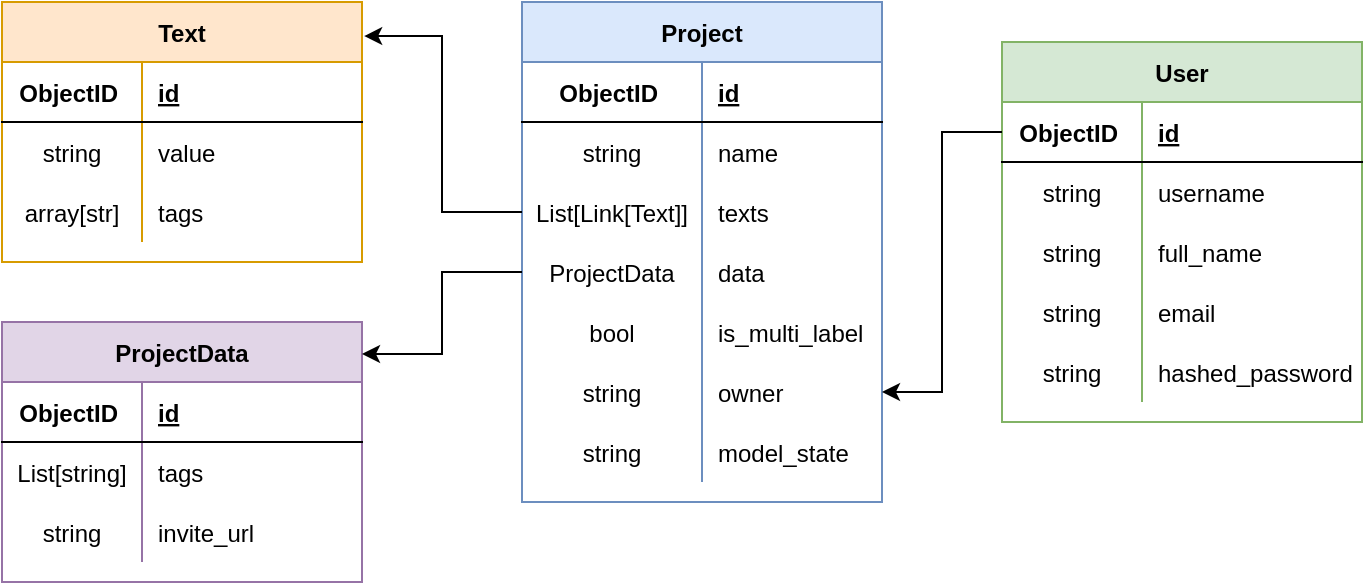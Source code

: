 <mxfile version="18.0.6" type="device"><diagram id="DXqrAYOcJONP6SgbIMV5" name="Page-1"><mxGraphModel dx="1419" dy="1190" grid="1" gridSize="10" guides="1" tooltips="1" connect="1" arrows="1" fold="1" page="1" pageScale="1" pageWidth="850" pageHeight="1100" math="0" shadow="0"><root><mxCell id="0"/><mxCell id="1" parent="0"/><mxCell id="UOVN6A7K7Fy7rsjr5w1r-5" value="User" style="shape=table;startSize=30;container=1;collapsible=1;childLayout=tableLayout;fixedRows=1;rowLines=0;fontStyle=1;align=center;resizeLast=1;fillColor=#d5e8d4;strokeColor=#82b366;" parent="1" vertex="1"><mxGeometry x="620" y="50" width="180" height="190" as="geometry"/></mxCell><mxCell id="UOVN6A7K7Fy7rsjr5w1r-6" value="" style="shape=tableRow;horizontal=0;startSize=0;swimlaneHead=0;swimlaneBody=0;fillColor=none;collapsible=0;dropTarget=0;points=[[0,0.5],[1,0.5]];portConstraint=eastwest;top=0;left=0;right=0;bottom=1;" parent="UOVN6A7K7Fy7rsjr5w1r-5" vertex="1"><mxGeometry y="30" width="180" height="30" as="geometry"/></mxCell><mxCell id="UOVN6A7K7Fy7rsjr5w1r-7" value="ObjectID " style="shape=partialRectangle;connectable=0;fillColor=none;top=0;left=0;bottom=0;right=0;fontStyle=1;overflow=hidden;" parent="UOVN6A7K7Fy7rsjr5w1r-6" vertex="1"><mxGeometry width="70" height="30" as="geometry"><mxRectangle width="70" height="30" as="alternateBounds"/></mxGeometry></mxCell><mxCell id="UOVN6A7K7Fy7rsjr5w1r-8" value="id" style="shape=partialRectangle;connectable=0;fillColor=none;top=0;left=0;bottom=0;right=0;align=left;spacingLeft=6;fontStyle=5;overflow=hidden;" parent="UOVN6A7K7Fy7rsjr5w1r-6" vertex="1"><mxGeometry x="70" width="110" height="30" as="geometry"><mxRectangle width="110" height="30" as="alternateBounds"/></mxGeometry></mxCell><mxCell id="UOVN6A7K7Fy7rsjr5w1r-9" value="" style="shape=tableRow;horizontal=0;startSize=0;swimlaneHead=0;swimlaneBody=0;fillColor=none;collapsible=0;dropTarget=0;points=[[0,0.5],[1,0.5]];portConstraint=eastwest;top=0;left=0;right=0;bottom=0;" parent="UOVN6A7K7Fy7rsjr5w1r-5" vertex="1"><mxGeometry y="60" width="180" height="30" as="geometry"/></mxCell><mxCell id="UOVN6A7K7Fy7rsjr5w1r-10" value="string" style="shape=partialRectangle;connectable=0;fillColor=none;top=0;left=0;bottom=0;right=0;editable=1;overflow=hidden;" parent="UOVN6A7K7Fy7rsjr5w1r-9" vertex="1"><mxGeometry width="70" height="30" as="geometry"><mxRectangle width="70" height="30" as="alternateBounds"/></mxGeometry></mxCell><mxCell id="UOVN6A7K7Fy7rsjr5w1r-11" value="username" style="shape=partialRectangle;connectable=0;fillColor=none;top=0;left=0;bottom=0;right=0;align=left;spacingLeft=6;overflow=hidden;" parent="UOVN6A7K7Fy7rsjr5w1r-9" vertex="1"><mxGeometry x="70" width="110" height="30" as="geometry"><mxRectangle width="110" height="30" as="alternateBounds"/></mxGeometry></mxCell><mxCell id="UOVN6A7K7Fy7rsjr5w1r-12" value="" style="shape=tableRow;horizontal=0;startSize=0;swimlaneHead=0;swimlaneBody=0;fillColor=none;collapsible=0;dropTarget=0;points=[[0,0.5],[1,0.5]];portConstraint=eastwest;top=0;left=0;right=0;bottom=0;" parent="UOVN6A7K7Fy7rsjr5w1r-5" vertex="1"><mxGeometry y="90" width="180" height="30" as="geometry"/></mxCell><mxCell id="UOVN6A7K7Fy7rsjr5w1r-13" value="string" style="shape=partialRectangle;connectable=0;fillColor=none;top=0;left=0;bottom=0;right=0;editable=1;overflow=hidden;" parent="UOVN6A7K7Fy7rsjr5w1r-12" vertex="1"><mxGeometry width="70" height="30" as="geometry"><mxRectangle width="70" height="30" as="alternateBounds"/></mxGeometry></mxCell><mxCell id="UOVN6A7K7Fy7rsjr5w1r-14" value="full_name" style="shape=partialRectangle;connectable=0;fillColor=none;top=0;left=0;bottom=0;right=0;align=left;spacingLeft=6;overflow=hidden;" parent="UOVN6A7K7Fy7rsjr5w1r-12" vertex="1"><mxGeometry x="70" width="110" height="30" as="geometry"><mxRectangle width="110" height="30" as="alternateBounds"/></mxGeometry></mxCell><mxCell id="UOVN6A7K7Fy7rsjr5w1r-15" value="" style="shape=tableRow;horizontal=0;startSize=0;swimlaneHead=0;swimlaneBody=0;fillColor=none;collapsible=0;dropTarget=0;points=[[0,0.5],[1,0.5]];portConstraint=eastwest;top=0;left=0;right=0;bottom=0;" parent="UOVN6A7K7Fy7rsjr5w1r-5" vertex="1"><mxGeometry y="120" width="180" height="30" as="geometry"/></mxCell><mxCell id="UOVN6A7K7Fy7rsjr5w1r-16" value="string" style="shape=partialRectangle;connectable=0;fillColor=none;top=0;left=0;bottom=0;right=0;editable=1;overflow=hidden;" parent="UOVN6A7K7Fy7rsjr5w1r-15" vertex="1"><mxGeometry width="70" height="30" as="geometry"><mxRectangle width="70" height="30" as="alternateBounds"/></mxGeometry></mxCell><mxCell id="UOVN6A7K7Fy7rsjr5w1r-17" value="email" style="shape=partialRectangle;connectable=0;fillColor=none;top=0;left=0;bottom=0;right=0;align=left;spacingLeft=6;overflow=hidden;" parent="UOVN6A7K7Fy7rsjr5w1r-15" vertex="1"><mxGeometry x="70" width="110" height="30" as="geometry"><mxRectangle width="110" height="30" as="alternateBounds"/></mxGeometry></mxCell><mxCell id="UOVN6A7K7Fy7rsjr5w1r-18" value="" style="shape=tableRow;horizontal=0;startSize=0;swimlaneHead=0;swimlaneBody=0;fillColor=none;collapsible=0;dropTarget=0;points=[[0,0.5],[1,0.5]];portConstraint=eastwest;top=0;left=0;right=0;bottom=0;" parent="UOVN6A7K7Fy7rsjr5w1r-5" vertex="1"><mxGeometry y="150" width="180" height="30" as="geometry"/></mxCell><mxCell id="UOVN6A7K7Fy7rsjr5w1r-19" value="string" style="shape=partialRectangle;connectable=0;fillColor=none;top=0;left=0;bottom=0;right=0;editable=1;overflow=hidden;" parent="UOVN6A7K7Fy7rsjr5w1r-18" vertex="1"><mxGeometry width="70" height="30" as="geometry"><mxRectangle width="70" height="30" as="alternateBounds"/></mxGeometry></mxCell><mxCell id="UOVN6A7K7Fy7rsjr5w1r-20" value="hashed_password" style="shape=partialRectangle;connectable=0;fillColor=none;top=0;left=0;bottom=0;right=0;align=left;spacingLeft=6;overflow=hidden;" parent="UOVN6A7K7Fy7rsjr5w1r-18" vertex="1"><mxGeometry x="70" width="110" height="30" as="geometry"><mxRectangle width="110" height="30" as="alternateBounds"/></mxGeometry></mxCell><mxCell id="UOVN6A7K7Fy7rsjr5w1r-21" value="Text" style="shape=table;startSize=30;container=1;collapsible=1;childLayout=tableLayout;fixedRows=1;rowLines=0;fontStyle=1;align=center;resizeLast=1;fillColor=#ffe6cc;strokeColor=#d79b00;" parent="1" vertex="1"><mxGeometry x="120" y="30" width="180" height="130" as="geometry"/></mxCell><mxCell id="UOVN6A7K7Fy7rsjr5w1r-22" value="" style="shape=tableRow;horizontal=0;startSize=0;swimlaneHead=0;swimlaneBody=0;fillColor=none;collapsible=0;dropTarget=0;points=[[0,0.5],[1,0.5]];portConstraint=eastwest;top=0;left=0;right=0;bottom=1;" parent="UOVN6A7K7Fy7rsjr5w1r-21" vertex="1"><mxGeometry y="30" width="180" height="30" as="geometry"/></mxCell><mxCell id="UOVN6A7K7Fy7rsjr5w1r-23" value="ObjectID " style="shape=partialRectangle;connectable=0;fillColor=none;top=0;left=0;bottom=0;right=0;fontStyle=1;overflow=hidden;" parent="UOVN6A7K7Fy7rsjr5w1r-22" vertex="1"><mxGeometry width="70" height="30" as="geometry"><mxRectangle width="70" height="30" as="alternateBounds"/></mxGeometry></mxCell><mxCell id="UOVN6A7K7Fy7rsjr5w1r-24" value="id" style="shape=partialRectangle;connectable=0;fillColor=none;top=0;left=0;bottom=0;right=0;align=left;spacingLeft=6;fontStyle=5;overflow=hidden;" parent="UOVN6A7K7Fy7rsjr5w1r-22" vertex="1"><mxGeometry x="70" width="110" height="30" as="geometry"><mxRectangle width="110" height="30" as="alternateBounds"/></mxGeometry></mxCell><mxCell id="UOVN6A7K7Fy7rsjr5w1r-25" value="" style="shape=tableRow;horizontal=0;startSize=0;swimlaneHead=0;swimlaneBody=0;fillColor=none;collapsible=0;dropTarget=0;points=[[0,0.5],[1,0.5]];portConstraint=eastwest;top=0;left=0;right=0;bottom=0;" parent="UOVN6A7K7Fy7rsjr5w1r-21" vertex="1"><mxGeometry y="60" width="180" height="30" as="geometry"/></mxCell><mxCell id="UOVN6A7K7Fy7rsjr5w1r-26" value="string" style="shape=partialRectangle;connectable=0;fillColor=none;top=0;left=0;bottom=0;right=0;editable=1;overflow=hidden;" parent="UOVN6A7K7Fy7rsjr5w1r-25" vertex="1"><mxGeometry width="70" height="30" as="geometry"><mxRectangle width="70" height="30" as="alternateBounds"/></mxGeometry></mxCell><mxCell id="UOVN6A7K7Fy7rsjr5w1r-27" value="value" style="shape=partialRectangle;connectable=0;fillColor=none;top=0;left=0;bottom=0;right=0;align=left;spacingLeft=6;overflow=hidden;" parent="UOVN6A7K7Fy7rsjr5w1r-25" vertex="1"><mxGeometry x="70" width="110" height="30" as="geometry"><mxRectangle width="110" height="30" as="alternateBounds"/></mxGeometry></mxCell><mxCell id="UOVN6A7K7Fy7rsjr5w1r-28" value="" style="shape=tableRow;horizontal=0;startSize=0;swimlaneHead=0;swimlaneBody=0;fillColor=none;collapsible=0;dropTarget=0;points=[[0,0.5],[1,0.5]];portConstraint=eastwest;top=0;left=0;right=0;bottom=0;" parent="UOVN6A7K7Fy7rsjr5w1r-21" vertex="1"><mxGeometry y="90" width="180" height="30" as="geometry"/></mxCell><mxCell id="UOVN6A7K7Fy7rsjr5w1r-29" value="array[str]" style="shape=partialRectangle;connectable=0;fillColor=none;top=0;left=0;bottom=0;right=0;editable=1;overflow=hidden;" parent="UOVN6A7K7Fy7rsjr5w1r-28" vertex="1"><mxGeometry width="70" height="30" as="geometry"><mxRectangle width="70" height="30" as="alternateBounds"/></mxGeometry></mxCell><mxCell id="UOVN6A7K7Fy7rsjr5w1r-30" value="tags" style="shape=partialRectangle;connectable=0;fillColor=none;top=0;left=0;bottom=0;right=0;align=left;spacingLeft=6;overflow=hidden;" parent="UOVN6A7K7Fy7rsjr5w1r-28" vertex="1"><mxGeometry x="70" width="110" height="30" as="geometry"><mxRectangle width="110" height="30" as="alternateBounds"/></mxGeometry></mxCell><mxCell id="UOVN6A7K7Fy7rsjr5w1r-37" value="Project" style="shape=table;startSize=30;container=1;collapsible=1;childLayout=tableLayout;fixedRows=1;rowLines=0;fontStyle=1;align=center;resizeLast=1;fillColor=#dae8fc;strokeColor=#6c8ebf;" parent="1" vertex="1"><mxGeometry x="380" y="30" width="180" height="250" as="geometry"/></mxCell><mxCell id="UOVN6A7K7Fy7rsjr5w1r-38" value="" style="shape=tableRow;horizontal=0;startSize=0;swimlaneHead=0;swimlaneBody=0;fillColor=none;collapsible=0;dropTarget=0;points=[[0,0.5],[1,0.5]];portConstraint=eastwest;top=0;left=0;right=0;bottom=1;" parent="UOVN6A7K7Fy7rsjr5w1r-37" vertex="1"><mxGeometry y="30" width="180" height="30" as="geometry"/></mxCell><mxCell id="UOVN6A7K7Fy7rsjr5w1r-39" value="ObjectID " style="shape=partialRectangle;connectable=0;fillColor=none;top=0;left=0;bottom=0;right=0;fontStyle=1;overflow=hidden;" parent="UOVN6A7K7Fy7rsjr5w1r-38" vertex="1"><mxGeometry width="90" height="30" as="geometry"><mxRectangle width="90" height="30" as="alternateBounds"/></mxGeometry></mxCell><mxCell id="UOVN6A7K7Fy7rsjr5w1r-40" value="id" style="shape=partialRectangle;connectable=0;fillColor=none;top=0;left=0;bottom=0;right=0;align=left;spacingLeft=6;fontStyle=5;overflow=hidden;" parent="UOVN6A7K7Fy7rsjr5w1r-38" vertex="1"><mxGeometry x="90" width="90" height="30" as="geometry"><mxRectangle width="90" height="30" as="alternateBounds"/></mxGeometry></mxCell><mxCell id="UOVN6A7K7Fy7rsjr5w1r-41" value="" style="shape=tableRow;horizontal=0;startSize=0;swimlaneHead=0;swimlaneBody=0;fillColor=none;collapsible=0;dropTarget=0;points=[[0,0.5],[1,0.5]];portConstraint=eastwest;top=0;left=0;right=0;bottom=0;" parent="UOVN6A7K7Fy7rsjr5w1r-37" vertex="1"><mxGeometry y="60" width="180" height="30" as="geometry"/></mxCell><mxCell id="UOVN6A7K7Fy7rsjr5w1r-42" value="string" style="shape=partialRectangle;connectable=0;fillColor=none;top=0;left=0;bottom=0;right=0;editable=1;overflow=hidden;" parent="UOVN6A7K7Fy7rsjr5w1r-41" vertex="1"><mxGeometry width="90" height="30" as="geometry"><mxRectangle width="90" height="30" as="alternateBounds"/></mxGeometry></mxCell><mxCell id="UOVN6A7K7Fy7rsjr5w1r-43" value="name" style="shape=partialRectangle;connectable=0;fillColor=none;top=0;left=0;bottom=0;right=0;align=left;spacingLeft=6;overflow=hidden;" parent="UOVN6A7K7Fy7rsjr5w1r-41" vertex="1"><mxGeometry x="90" width="90" height="30" as="geometry"><mxRectangle width="90" height="30" as="alternateBounds"/></mxGeometry></mxCell><mxCell id="UOVN6A7K7Fy7rsjr5w1r-44" value="" style="shape=tableRow;horizontal=0;startSize=0;swimlaneHead=0;swimlaneBody=0;fillColor=none;collapsible=0;dropTarget=0;points=[[0,0.5],[1,0.5]];portConstraint=eastwest;top=0;left=0;right=0;bottom=0;" parent="UOVN6A7K7Fy7rsjr5w1r-37" vertex="1"><mxGeometry y="90" width="180" height="30" as="geometry"/></mxCell><mxCell id="UOVN6A7K7Fy7rsjr5w1r-45" value="List[Link[Text]]" style="shape=partialRectangle;connectable=0;fillColor=none;top=0;left=0;bottom=0;right=0;editable=1;overflow=hidden;" parent="UOVN6A7K7Fy7rsjr5w1r-44" vertex="1"><mxGeometry width="90" height="30" as="geometry"><mxRectangle width="90" height="30" as="alternateBounds"/></mxGeometry></mxCell><mxCell id="UOVN6A7K7Fy7rsjr5w1r-46" value="texts" style="shape=partialRectangle;connectable=0;fillColor=none;top=0;left=0;bottom=0;right=0;align=left;spacingLeft=6;overflow=hidden;" parent="UOVN6A7K7Fy7rsjr5w1r-44" vertex="1"><mxGeometry x="90" width="90" height="30" as="geometry"><mxRectangle width="90" height="30" as="alternateBounds"/></mxGeometry></mxCell><mxCell id="UOVN6A7K7Fy7rsjr5w1r-53" value="" style="shape=tableRow;horizontal=0;startSize=0;swimlaneHead=0;swimlaneBody=0;fillColor=none;collapsible=0;dropTarget=0;points=[[0,0.5],[1,0.5]];portConstraint=eastwest;top=0;left=0;right=0;bottom=0;" parent="UOVN6A7K7Fy7rsjr5w1r-37" vertex="1"><mxGeometry y="120" width="180" height="30" as="geometry"/></mxCell><mxCell id="UOVN6A7K7Fy7rsjr5w1r-54" value="ProjectData" style="shape=partialRectangle;connectable=0;fillColor=none;top=0;left=0;bottom=0;right=0;editable=1;overflow=hidden;" parent="UOVN6A7K7Fy7rsjr5w1r-53" vertex="1"><mxGeometry width="90" height="30" as="geometry"><mxRectangle width="90" height="30" as="alternateBounds"/></mxGeometry></mxCell><mxCell id="UOVN6A7K7Fy7rsjr5w1r-55" value="data" style="shape=partialRectangle;connectable=0;fillColor=none;top=0;left=0;bottom=0;right=0;align=left;spacingLeft=6;overflow=hidden;" parent="UOVN6A7K7Fy7rsjr5w1r-53" vertex="1"><mxGeometry x="90" width="90" height="30" as="geometry"><mxRectangle width="90" height="30" as="alternateBounds"/></mxGeometry></mxCell><mxCell id="UOVN6A7K7Fy7rsjr5w1r-56" value="" style="shape=tableRow;horizontal=0;startSize=0;swimlaneHead=0;swimlaneBody=0;fillColor=none;collapsible=0;dropTarget=0;points=[[0,0.5],[1,0.5]];portConstraint=eastwest;top=0;left=0;right=0;bottom=0;" parent="UOVN6A7K7Fy7rsjr5w1r-37" vertex="1"><mxGeometry y="150" width="180" height="30" as="geometry"/></mxCell><mxCell id="UOVN6A7K7Fy7rsjr5w1r-57" value="bool" style="shape=partialRectangle;connectable=0;fillColor=none;top=0;left=0;bottom=0;right=0;editable=1;overflow=hidden;" parent="UOVN6A7K7Fy7rsjr5w1r-56" vertex="1"><mxGeometry width="90" height="30" as="geometry"><mxRectangle width="90" height="30" as="alternateBounds"/></mxGeometry></mxCell><mxCell id="UOVN6A7K7Fy7rsjr5w1r-58" value="is_multi_label" style="shape=partialRectangle;connectable=0;fillColor=none;top=0;left=0;bottom=0;right=0;align=left;spacingLeft=6;overflow=hidden;" parent="UOVN6A7K7Fy7rsjr5w1r-56" vertex="1"><mxGeometry x="90" width="90" height="30" as="geometry"><mxRectangle width="90" height="30" as="alternateBounds"/></mxGeometry></mxCell><mxCell id="UOVN6A7K7Fy7rsjr5w1r-59" value="" style="shape=tableRow;horizontal=0;startSize=0;swimlaneHead=0;swimlaneBody=0;fillColor=none;collapsible=0;dropTarget=0;points=[[0,0.5],[1,0.5]];portConstraint=eastwest;top=0;left=0;right=0;bottom=0;" parent="UOVN6A7K7Fy7rsjr5w1r-37" vertex="1"><mxGeometry y="180" width="180" height="30" as="geometry"/></mxCell><mxCell id="UOVN6A7K7Fy7rsjr5w1r-60" value="string" style="shape=partialRectangle;connectable=0;fillColor=none;top=0;left=0;bottom=0;right=0;editable=1;overflow=hidden;" parent="UOVN6A7K7Fy7rsjr5w1r-59" vertex="1"><mxGeometry width="90" height="30" as="geometry"><mxRectangle width="90" height="30" as="alternateBounds"/></mxGeometry></mxCell><mxCell id="UOVN6A7K7Fy7rsjr5w1r-61" value="owner" style="shape=partialRectangle;connectable=0;fillColor=none;top=0;left=0;bottom=0;right=0;align=left;spacingLeft=6;overflow=hidden;" parent="UOVN6A7K7Fy7rsjr5w1r-59" vertex="1"><mxGeometry x="90" width="90" height="30" as="geometry"><mxRectangle width="90" height="30" as="alternateBounds"/></mxGeometry></mxCell><mxCell id="UOVN6A7K7Fy7rsjr5w1r-62" value="" style="shape=tableRow;horizontal=0;startSize=0;swimlaneHead=0;swimlaneBody=0;fillColor=none;collapsible=0;dropTarget=0;points=[[0,0.5],[1,0.5]];portConstraint=eastwest;top=0;left=0;right=0;bottom=0;" parent="UOVN6A7K7Fy7rsjr5w1r-37" vertex="1"><mxGeometry y="210" width="180" height="30" as="geometry"/></mxCell><mxCell id="UOVN6A7K7Fy7rsjr5w1r-63" value="string" style="shape=partialRectangle;connectable=0;fillColor=none;top=0;left=0;bottom=0;right=0;editable=1;overflow=hidden;" parent="UOVN6A7K7Fy7rsjr5w1r-62" vertex="1"><mxGeometry width="90" height="30" as="geometry"><mxRectangle width="90" height="30" as="alternateBounds"/></mxGeometry></mxCell><mxCell id="UOVN6A7K7Fy7rsjr5w1r-64" value="model_state" style="shape=partialRectangle;connectable=0;fillColor=none;top=0;left=0;bottom=0;right=0;align=left;spacingLeft=6;overflow=hidden;" parent="UOVN6A7K7Fy7rsjr5w1r-62" vertex="1"><mxGeometry x="90" width="90" height="30" as="geometry"><mxRectangle width="90" height="30" as="alternateBounds"/></mxGeometry></mxCell><mxCell id="Koqa_likWUXYZ_TF08IQ-1" value="ProjectData" style="shape=table;startSize=30;container=1;collapsible=1;childLayout=tableLayout;fixedRows=1;rowLines=0;fontStyle=1;align=center;resizeLast=1;fillColor=#e1d5e7;strokeColor=#9673a6;" parent="1" vertex="1"><mxGeometry x="120" y="190" width="180" height="130" as="geometry"/></mxCell><mxCell id="Koqa_likWUXYZ_TF08IQ-2" value="" style="shape=tableRow;horizontal=0;startSize=0;swimlaneHead=0;swimlaneBody=0;fillColor=none;collapsible=0;dropTarget=0;points=[[0,0.5],[1,0.5]];portConstraint=eastwest;top=0;left=0;right=0;bottom=1;" parent="Koqa_likWUXYZ_TF08IQ-1" vertex="1"><mxGeometry y="30" width="180" height="30" as="geometry"/></mxCell><mxCell id="Koqa_likWUXYZ_TF08IQ-3" value="ObjectID " style="shape=partialRectangle;connectable=0;fillColor=none;top=0;left=0;bottom=0;right=0;fontStyle=1;overflow=hidden;" parent="Koqa_likWUXYZ_TF08IQ-2" vertex="1"><mxGeometry width="70" height="30" as="geometry"><mxRectangle width="70" height="30" as="alternateBounds"/></mxGeometry></mxCell><mxCell id="Koqa_likWUXYZ_TF08IQ-4" value="id" style="shape=partialRectangle;connectable=0;fillColor=none;top=0;left=0;bottom=0;right=0;align=left;spacingLeft=6;fontStyle=5;overflow=hidden;" parent="Koqa_likWUXYZ_TF08IQ-2" vertex="1"><mxGeometry x="70" width="110" height="30" as="geometry"><mxRectangle width="110" height="30" as="alternateBounds"/></mxGeometry></mxCell><mxCell id="Koqa_likWUXYZ_TF08IQ-5" value="" style="shape=tableRow;horizontal=0;startSize=0;swimlaneHead=0;swimlaneBody=0;fillColor=none;collapsible=0;dropTarget=0;points=[[0,0.5],[1,0.5]];portConstraint=eastwest;top=0;left=0;right=0;bottom=0;" parent="Koqa_likWUXYZ_TF08IQ-1" vertex="1"><mxGeometry y="60" width="180" height="30" as="geometry"/></mxCell><mxCell id="Koqa_likWUXYZ_TF08IQ-6" value="List[string]" style="shape=partialRectangle;connectable=0;fillColor=none;top=0;left=0;bottom=0;right=0;editable=1;overflow=hidden;" parent="Koqa_likWUXYZ_TF08IQ-5" vertex="1"><mxGeometry width="70" height="30" as="geometry"><mxRectangle width="70" height="30" as="alternateBounds"/></mxGeometry></mxCell><mxCell id="Koqa_likWUXYZ_TF08IQ-7" value="tags" style="shape=partialRectangle;connectable=0;fillColor=none;top=0;left=0;bottom=0;right=0;align=left;spacingLeft=6;overflow=hidden;" parent="Koqa_likWUXYZ_TF08IQ-5" vertex="1"><mxGeometry x="70" width="110" height="30" as="geometry"><mxRectangle width="110" height="30" as="alternateBounds"/></mxGeometry></mxCell><mxCell id="Koqa_likWUXYZ_TF08IQ-8" value="" style="shape=tableRow;horizontal=0;startSize=0;swimlaneHead=0;swimlaneBody=0;fillColor=none;collapsible=0;dropTarget=0;points=[[0,0.5],[1,0.5]];portConstraint=eastwest;top=0;left=0;right=0;bottom=0;" parent="Koqa_likWUXYZ_TF08IQ-1" vertex="1"><mxGeometry y="90" width="180" height="30" as="geometry"/></mxCell><mxCell id="Koqa_likWUXYZ_TF08IQ-9" value="string" style="shape=partialRectangle;connectable=0;fillColor=none;top=0;left=0;bottom=0;right=0;editable=1;overflow=hidden;" parent="Koqa_likWUXYZ_TF08IQ-8" vertex="1"><mxGeometry width="70" height="30" as="geometry"><mxRectangle width="70" height="30" as="alternateBounds"/></mxGeometry></mxCell><mxCell id="Koqa_likWUXYZ_TF08IQ-10" value="invite_url" style="shape=partialRectangle;connectable=0;fillColor=none;top=0;left=0;bottom=0;right=0;align=left;spacingLeft=6;overflow=hidden;" parent="Koqa_likWUXYZ_TF08IQ-8" vertex="1"><mxGeometry x="70" width="110" height="30" as="geometry"><mxRectangle width="110" height="30" as="alternateBounds"/></mxGeometry></mxCell><mxCell id="Koqa_likWUXYZ_TF08IQ-11" style="edgeStyle=orthogonalEdgeStyle;rounded=0;orthogonalLoop=1;jettySize=auto;html=1;exitX=0;exitY=0.5;exitDx=0;exitDy=0;entryX=1;entryY=0.123;entryDx=0;entryDy=0;entryPerimeter=0;" parent="1" source="UOVN6A7K7Fy7rsjr5w1r-53" target="Koqa_likWUXYZ_TF08IQ-1" edge="1"><mxGeometry relative="1" as="geometry"/></mxCell><mxCell id="Koqa_likWUXYZ_TF08IQ-12" style="edgeStyle=orthogonalEdgeStyle;rounded=0;orthogonalLoop=1;jettySize=auto;html=1;exitX=0;exitY=0.5;exitDx=0;exitDy=0;entryX=1.006;entryY=0.131;entryDx=0;entryDy=0;entryPerimeter=0;" parent="1" source="UOVN6A7K7Fy7rsjr5w1r-44" target="UOVN6A7K7Fy7rsjr5w1r-21" edge="1"><mxGeometry relative="1" as="geometry"/></mxCell><mxCell id="KtYL3MYrl6kIXu1itGQa-3" style="edgeStyle=orthogonalEdgeStyle;rounded=0;orthogonalLoop=1;jettySize=auto;html=1;exitX=0;exitY=0.5;exitDx=0;exitDy=0;entryX=1;entryY=0.5;entryDx=0;entryDy=0;" edge="1" parent="1" source="UOVN6A7K7Fy7rsjr5w1r-6" target="UOVN6A7K7Fy7rsjr5w1r-59"><mxGeometry relative="1" as="geometry"/></mxCell></root></mxGraphModel></diagram></mxfile>